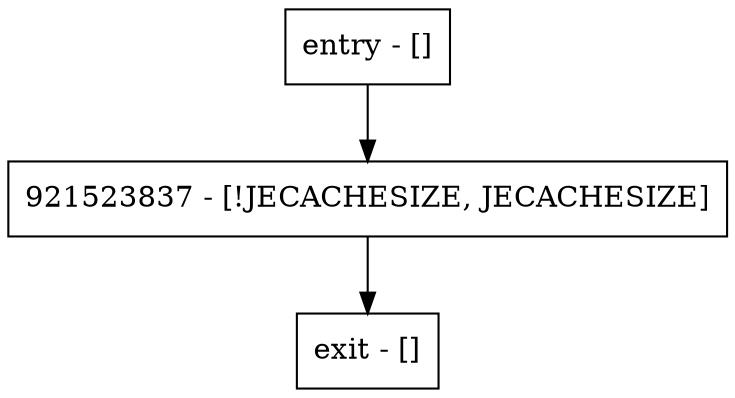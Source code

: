 digraph getMemorySize {
node [shape=record];
entry [label="entry - []"];
exit [label="exit - []"];
921523837 [label="921523837 - [!JECACHESIZE, JECACHESIZE]"];
entry;
exit;
entry -> 921523837;
921523837 -> exit;
}
